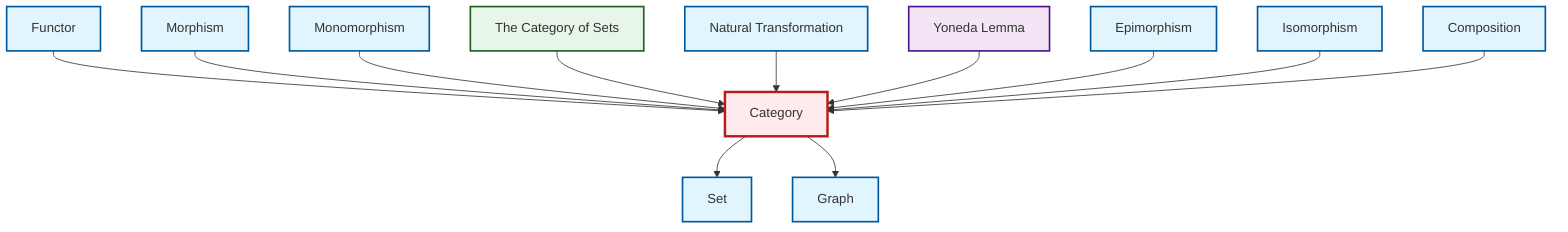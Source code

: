graph TD
    classDef definition fill:#e1f5fe,stroke:#01579b,stroke-width:2px
    classDef theorem fill:#f3e5f5,stroke:#4a148c,stroke-width:2px
    classDef axiom fill:#fff3e0,stroke:#e65100,stroke-width:2px
    classDef example fill:#e8f5e9,stroke:#1b5e20,stroke-width:2px
    classDef current fill:#ffebee,stroke:#b71c1c,stroke-width:3px
    def-composition["Composition"]:::definition
    ex-set-category["The Category of Sets"]:::example
    thm-yoneda["Yoneda Lemma"]:::theorem
    def-morphism["Morphism"]:::definition
    def-functor["Functor"]:::definition
    def-monomorphism["Monomorphism"]:::definition
    def-isomorphism["Isomorphism"]:::definition
    def-category["Category"]:::definition
    def-set["Set"]:::definition
    def-natural-transformation["Natural Transformation"]:::definition
    def-epimorphism["Epimorphism"]:::definition
    def-graph["Graph"]:::definition
    def-functor --> def-category
    def-morphism --> def-category
    def-monomorphism --> def-category
    ex-set-category --> def-category
    def-natural-transformation --> def-category
    thm-yoneda --> def-category
    def-epimorphism --> def-category
    def-category --> def-set
    def-category --> def-graph
    def-isomorphism --> def-category
    def-composition --> def-category
    class def-category current